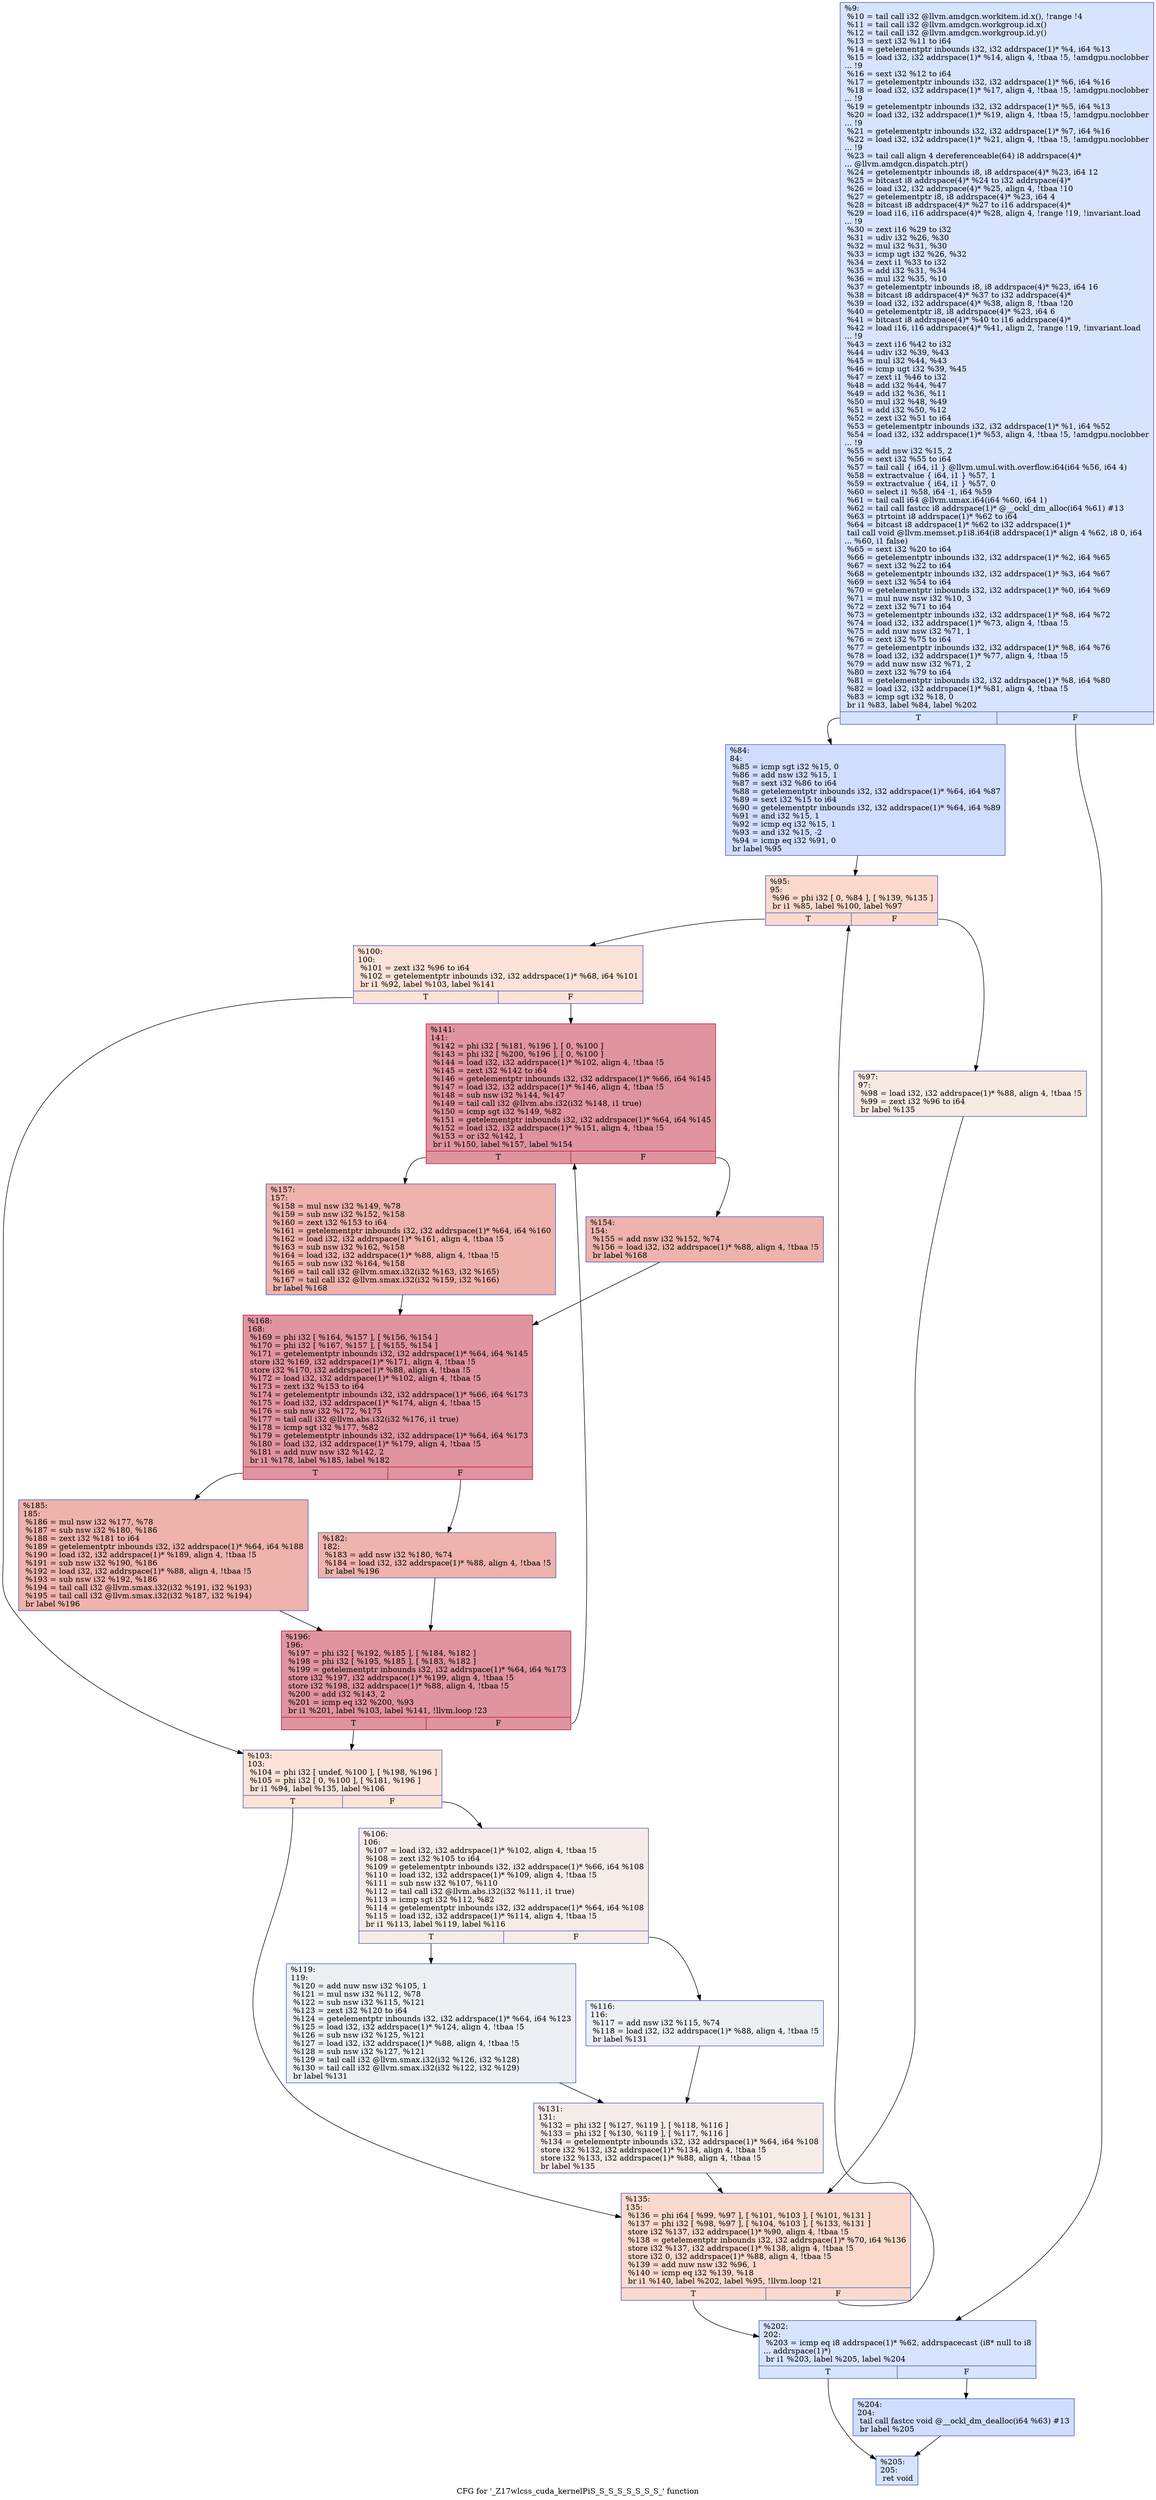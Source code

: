digraph "CFG for '_Z17wlcss_cuda_kernelPiS_S_S_S_S_S_S_S_' function" {
	label="CFG for '_Z17wlcss_cuda_kernelPiS_S_S_S_S_S_S_S_' function";

	Node0x59b1bc0 [shape=record,color="#3d50c3ff", style=filled, fillcolor="#a5c3fe70",label="{%9:\l  %10 = tail call i32 @llvm.amdgcn.workitem.id.x(), !range !4\l  %11 = tail call i32 @llvm.amdgcn.workgroup.id.x()\l  %12 = tail call i32 @llvm.amdgcn.workgroup.id.y()\l  %13 = sext i32 %11 to i64\l  %14 = getelementptr inbounds i32, i32 addrspace(1)* %4, i64 %13\l  %15 = load i32, i32 addrspace(1)* %14, align 4, !tbaa !5, !amdgpu.noclobber\l... !9\l  %16 = sext i32 %12 to i64\l  %17 = getelementptr inbounds i32, i32 addrspace(1)* %6, i64 %16\l  %18 = load i32, i32 addrspace(1)* %17, align 4, !tbaa !5, !amdgpu.noclobber\l... !9\l  %19 = getelementptr inbounds i32, i32 addrspace(1)* %5, i64 %13\l  %20 = load i32, i32 addrspace(1)* %19, align 4, !tbaa !5, !amdgpu.noclobber\l... !9\l  %21 = getelementptr inbounds i32, i32 addrspace(1)* %7, i64 %16\l  %22 = load i32, i32 addrspace(1)* %21, align 4, !tbaa !5, !amdgpu.noclobber\l... !9\l  %23 = tail call align 4 dereferenceable(64) i8 addrspace(4)*\l... @llvm.amdgcn.dispatch.ptr()\l  %24 = getelementptr inbounds i8, i8 addrspace(4)* %23, i64 12\l  %25 = bitcast i8 addrspace(4)* %24 to i32 addrspace(4)*\l  %26 = load i32, i32 addrspace(4)* %25, align 4, !tbaa !10\l  %27 = getelementptr i8, i8 addrspace(4)* %23, i64 4\l  %28 = bitcast i8 addrspace(4)* %27 to i16 addrspace(4)*\l  %29 = load i16, i16 addrspace(4)* %28, align 4, !range !19, !invariant.load\l... !9\l  %30 = zext i16 %29 to i32\l  %31 = udiv i32 %26, %30\l  %32 = mul i32 %31, %30\l  %33 = icmp ugt i32 %26, %32\l  %34 = zext i1 %33 to i32\l  %35 = add i32 %31, %34\l  %36 = mul i32 %35, %10\l  %37 = getelementptr inbounds i8, i8 addrspace(4)* %23, i64 16\l  %38 = bitcast i8 addrspace(4)* %37 to i32 addrspace(4)*\l  %39 = load i32, i32 addrspace(4)* %38, align 8, !tbaa !20\l  %40 = getelementptr i8, i8 addrspace(4)* %23, i64 6\l  %41 = bitcast i8 addrspace(4)* %40 to i16 addrspace(4)*\l  %42 = load i16, i16 addrspace(4)* %41, align 2, !range !19, !invariant.load\l... !9\l  %43 = zext i16 %42 to i32\l  %44 = udiv i32 %39, %43\l  %45 = mul i32 %44, %43\l  %46 = icmp ugt i32 %39, %45\l  %47 = zext i1 %46 to i32\l  %48 = add i32 %44, %47\l  %49 = add i32 %36, %11\l  %50 = mul i32 %48, %49\l  %51 = add i32 %50, %12\l  %52 = zext i32 %51 to i64\l  %53 = getelementptr inbounds i32, i32 addrspace(1)* %1, i64 %52\l  %54 = load i32, i32 addrspace(1)* %53, align 4, !tbaa !5, !amdgpu.noclobber\l... !9\l  %55 = add nsw i32 %15, 2\l  %56 = sext i32 %55 to i64\l  %57 = tail call \{ i64, i1 \} @llvm.umul.with.overflow.i64(i64 %56, i64 4)\l  %58 = extractvalue \{ i64, i1 \} %57, 1\l  %59 = extractvalue \{ i64, i1 \} %57, 0\l  %60 = select i1 %58, i64 -1, i64 %59\l  %61 = tail call i64 @llvm.umax.i64(i64 %60, i64 1)\l  %62 = tail call fastcc i8 addrspace(1)* @__ockl_dm_alloc(i64 %61) #13\l  %63 = ptrtoint i8 addrspace(1)* %62 to i64\l  %64 = bitcast i8 addrspace(1)* %62 to i32 addrspace(1)*\l  tail call void @llvm.memset.p1i8.i64(i8 addrspace(1)* align 4 %62, i8 0, i64\l... %60, i1 false)\l  %65 = sext i32 %20 to i64\l  %66 = getelementptr inbounds i32, i32 addrspace(1)* %2, i64 %65\l  %67 = sext i32 %22 to i64\l  %68 = getelementptr inbounds i32, i32 addrspace(1)* %3, i64 %67\l  %69 = sext i32 %54 to i64\l  %70 = getelementptr inbounds i32, i32 addrspace(1)* %0, i64 %69\l  %71 = mul nuw nsw i32 %10, 3\l  %72 = zext i32 %71 to i64\l  %73 = getelementptr inbounds i32, i32 addrspace(1)* %8, i64 %72\l  %74 = load i32, i32 addrspace(1)* %73, align 4, !tbaa !5\l  %75 = add nuw nsw i32 %71, 1\l  %76 = zext i32 %75 to i64\l  %77 = getelementptr inbounds i32, i32 addrspace(1)* %8, i64 %76\l  %78 = load i32, i32 addrspace(1)* %77, align 4, !tbaa !5\l  %79 = add nuw nsw i32 %71, 2\l  %80 = zext i32 %79 to i64\l  %81 = getelementptr inbounds i32, i32 addrspace(1)* %8, i64 %80\l  %82 = load i32, i32 addrspace(1)* %81, align 4, !tbaa !5\l  %83 = icmp sgt i32 %18, 0\l  br i1 %83, label %84, label %202\l|{<s0>T|<s1>F}}"];
	Node0x59b1bc0:s0 -> Node0x59b7e80;
	Node0x59b1bc0:s1 -> Node0x59b7f10;
	Node0x59b7e80 [shape=record,color="#3d50c3ff", style=filled, fillcolor="#93b5fe70",label="{%84:\l84:                                               \l  %85 = icmp sgt i32 %15, 0\l  %86 = add nsw i32 %15, 1\l  %87 = sext i32 %86 to i64\l  %88 = getelementptr inbounds i32, i32 addrspace(1)* %64, i64 %87\l  %89 = sext i32 %15 to i64\l  %90 = getelementptr inbounds i32, i32 addrspace(1)* %64, i64 %89\l  %91 = and i32 %15, 1\l  %92 = icmp eq i32 %15, 1\l  %93 = and i32 %15, -2\l  %94 = icmp eq i32 %91, 0\l  br label %95\l}"];
	Node0x59b7e80 -> Node0x59b85d0;
	Node0x59b85d0 [shape=record,color="#3d50c3ff", style=filled, fillcolor="#f7ac8e70",label="{%95:\l95:                                               \l  %96 = phi i32 [ 0, %84 ], [ %139, %135 ]\l  br i1 %85, label %100, label %97\l|{<s0>T|<s1>F}}"];
	Node0x59b85d0:s0 -> Node0x59b8800;
	Node0x59b85d0:s1 -> Node0x59b8890;
	Node0x59b8890 [shape=record,color="#3d50c3ff", style=filled, fillcolor="#eed0c070",label="{%97:\l97:                                               \l  %98 = load i32, i32 addrspace(1)* %88, align 4, !tbaa !5\l  %99 = zext i32 %96 to i64\l  br label %135\l}"];
	Node0x59b8890 -> Node0x59b86c0;
	Node0x59b8800 [shape=record,color="#3d50c3ff", style=filled, fillcolor="#f6bfa670",label="{%100:\l100:                                              \l  %101 = zext i32 %96 to i64\l  %102 = getelementptr inbounds i32, i32 addrspace(1)* %68, i64 %101\l  br i1 %92, label %103, label %141\l|{<s0>T|<s1>F}}"];
	Node0x59b8800:s0 -> Node0x59b8c60;
	Node0x59b8800:s1 -> Node0x59b8cb0;
	Node0x59b8c60 [shape=record,color="#3d50c3ff", style=filled, fillcolor="#f6bfa670",label="{%103:\l103:                                              \l  %104 = phi i32 [ undef, %100 ], [ %198, %196 ]\l  %105 = phi i32 [ 0, %100 ], [ %181, %196 ]\l  br i1 %94, label %135, label %106\l|{<s0>T|<s1>F}}"];
	Node0x59b8c60:s0 -> Node0x59b86c0;
	Node0x59b8c60:s1 -> Node0x59b9420;
	Node0x59b9420 [shape=record,color="#3d50c3ff", style=filled, fillcolor="#ead5c970",label="{%106:\l106:                                              \l  %107 = load i32, i32 addrspace(1)* %102, align 4, !tbaa !5\l  %108 = zext i32 %105 to i64\l  %109 = getelementptr inbounds i32, i32 addrspace(1)* %66, i64 %108\l  %110 = load i32, i32 addrspace(1)* %109, align 4, !tbaa !5\l  %111 = sub nsw i32 %107, %110\l  %112 = tail call i32 @llvm.abs.i32(i32 %111, i1 true)\l  %113 = icmp sgt i32 %112, %82\l  %114 = getelementptr inbounds i32, i32 addrspace(1)* %64, i64 %108\l  %115 = load i32, i32 addrspace(1)* %114, align 4, !tbaa !5\l  br i1 %113, label %119, label %116\l|{<s0>T|<s1>F}}"];
	Node0x59b9420:s0 -> Node0x59b9c00;
	Node0x59b9420:s1 -> Node0x59b9c90;
	Node0x59b9c90 [shape=record,color="#3d50c3ff", style=filled, fillcolor="#d4dbe670",label="{%116:\l116:                                              \l  %117 = add nsw i32 %115, %74\l  %118 = load i32, i32 addrspace(1)* %88, align 4, !tbaa !5\l  br label %131\l}"];
	Node0x59b9c90 -> Node0x59b9ed0;
	Node0x59b9c00 [shape=record,color="#3d50c3ff", style=filled, fillcolor="#d4dbe670",label="{%119:\l119:                                              \l  %120 = add nuw nsw i32 %105, 1\l  %121 = mul nsw i32 %112, %78\l  %122 = sub nsw i32 %115, %121\l  %123 = zext i32 %120 to i64\l  %124 = getelementptr inbounds i32, i32 addrspace(1)* %64, i64 %123\l  %125 = load i32, i32 addrspace(1)* %124, align 4, !tbaa !5\l  %126 = sub nsw i32 %125, %121\l  %127 = load i32, i32 addrspace(1)* %88, align 4, !tbaa !5\l  %128 = sub nsw i32 %127, %121\l  %129 = tail call i32 @llvm.smax.i32(i32 %126, i32 %128)\l  %130 = tail call i32 @llvm.smax.i32(i32 %122, i32 %129)\l  br label %131\l}"];
	Node0x59b9c00 -> Node0x59b9ed0;
	Node0x59b9ed0 [shape=record,color="#3d50c3ff", style=filled, fillcolor="#ead5c970",label="{%131:\l131:                                              \l  %132 = phi i32 [ %127, %119 ], [ %118, %116 ]\l  %133 = phi i32 [ %130, %119 ], [ %117, %116 ]\l  %134 = getelementptr inbounds i32, i32 addrspace(1)* %64, i64 %108\l  store i32 %132, i32 addrspace(1)* %134, align 4, !tbaa !5\l  store i32 %133, i32 addrspace(1)* %88, align 4, !tbaa !5\l  br label %135\l}"];
	Node0x59b9ed0 -> Node0x59b86c0;
	Node0x59b86c0 [shape=record,color="#3d50c3ff", style=filled, fillcolor="#f7ac8e70",label="{%135:\l135:                                              \l  %136 = phi i64 [ %99, %97 ], [ %101, %103 ], [ %101, %131 ]\l  %137 = phi i32 [ %98, %97 ], [ %104, %103 ], [ %133, %131 ]\l  store i32 %137, i32 addrspace(1)* %90, align 4, !tbaa !5\l  %138 = getelementptr inbounds i32, i32 addrspace(1)* %70, i64 %136\l  store i32 %137, i32 addrspace(1)* %138, align 4, !tbaa !5\l  store i32 0, i32 addrspace(1)* %88, align 4, !tbaa !5\l  %139 = add nuw nsw i32 %96, 1\l  %140 = icmp eq i32 %139, %18\l  br i1 %140, label %202, label %95, !llvm.loop !21\l|{<s0>T|<s1>F}}"];
	Node0x59b86c0:s0 -> Node0x59b7f10;
	Node0x59b86c0:s1 -> Node0x59b85d0;
	Node0x59b8cb0 [shape=record,color="#b70d28ff", style=filled, fillcolor="#b70d2870",label="{%141:\l141:                                              \l  %142 = phi i32 [ %181, %196 ], [ 0, %100 ]\l  %143 = phi i32 [ %200, %196 ], [ 0, %100 ]\l  %144 = load i32, i32 addrspace(1)* %102, align 4, !tbaa !5\l  %145 = zext i32 %142 to i64\l  %146 = getelementptr inbounds i32, i32 addrspace(1)* %66, i64 %145\l  %147 = load i32, i32 addrspace(1)* %146, align 4, !tbaa !5\l  %148 = sub nsw i32 %144, %147\l  %149 = tail call i32 @llvm.abs.i32(i32 %148, i1 true)\l  %150 = icmp sgt i32 %149, %82\l  %151 = getelementptr inbounds i32, i32 addrspace(1)* %64, i64 %145\l  %152 = load i32, i32 addrspace(1)* %151, align 4, !tbaa !5\l  %153 = or i32 %142, 1\l  br i1 %150, label %157, label %154\l|{<s0>T|<s1>F}}"];
	Node0x59b8cb0:s0 -> Node0x59bbd00;
	Node0x59b8cb0:s1 -> Node0x59bbd50;
	Node0x59bbd50 [shape=record,color="#3d50c3ff", style=filled, fillcolor="#d6524470",label="{%154:\l154:                                              \l  %155 = add nsw i32 %152, %74\l  %156 = load i32, i32 addrspace(1)* %88, align 4, !tbaa !5\l  br label %168\l}"];
	Node0x59bbd50 -> Node0x59bbf90;
	Node0x59bbd00 [shape=record,color="#3d50c3ff", style=filled, fillcolor="#d6524470",label="{%157:\l157:                                              \l  %158 = mul nsw i32 %149, %78\l  %159 = sub nsw i32 %152, %158\l  %160 = zext i32 %153 to i64\l  %161 = getelementptr inbounds i32, i32 addrspace(1)* %64, i64 %160\l  %162 = load i32, i32 addrspace(1)* %161, align 4, !tbaa !5\l  %163 = sub nsw i32 %162, %158\l  %164 = load i32, i32 addrspace(1)* %88, align 4, !tbaa !5\l  %165 = sub nsw i32 %164, %158\l  %166 = tail call i32 @llvm.smax.i32(i32 %163, i32 %165)\l  %167 = tail call i32 @llvm.smax.i32(i32 %159, i32 %166)\l  br label %168\l}"];
	Node0x59bbd00 -> Node0x59bbf90;
	Node0x59bbf90 [shape=record,color="#b70d28ff", style=filled, fillcolor="#b70d2870",label="{%168:\l168:                                              \l  %169 = phi i32 [ %164, %157 ], [ %156, %154 ]\l  %170 = phi i32 [ %167, %157 ], [ %155, %154 ]\l  %171 = getelementptr inbounds i32, i32 addrspace(1)* %64, i64 %145\l  store i32 %169, i32 addrspace(1)* %171, align 4, !tbaa !5\l  store i32 %170, i32 addrspace(1)* %88, align 4, !tbaa !5\l  %172 = load i32, i32 addrspace(1)* %102, align 4, !tbaa !5\l  %173 = zext i32 %153 to i64\l  %174 = getelementptr inbounds i32, i32 addrspace(1)* %66, i64 %173\l  %175 = load i32, i32 addrspace(1)* %174, align 4, !tbaa !5\l  %176 = sub nsw i32 %172, %175\l  %177 = tail call i32 @llvm.abs.i32(i32 %176, i1 true)\l  %178 = icmp sgt i32 %177, %82\l  %179 = getelementptr inbounds i32, i32 addrspace(1)* %64, i64 %173\l  %180 = load i32, i32 addrspace(1)* %179, align 4, !tbaa !5\l  %181 = add nuw nsw i32 %142, 2\l  br i1 %178, label %185, label %182\l|{<s0>T|<s1>F}}"];
	Node0x59bbf90:s0 -> Node0x59bcff0;
	Node0x59bbf90:s1 -> Node0x59bd040;
	Node0x59bd040 [shape=record,color="#3d50c3ff", style=filled, fillcolor="#d6524470",label="{%182:\l182:                                              \l  %183 = add nsw i32 %180, %74\l  %184 = load i32, i32 addrspace(1)* %88, align 4, !tbaa !5\l  br label %196\l}"];
	Node0x59bd040 -> Node0x59b91c0;
	Node0x59bcff0 [shape=record,color="#3d50c3ff", style=filled, fillcolor="#d6524470",label="{%185:\l185:                                              \l  %186 = mul nsw i32 %177, %78\l  %187 = sub nsw i32 %180, %186\l  %188 = zext i32 %181 to i64\l  %189 = getelementptr inbounds i32, i32 addrspace(1)* %64, i64 %188\l  %190 = load i32, i32 addrspace(1)* %189, align 4, !tbaa !5\l  %191 = sub nsw i32 %190, %186\l  %192 = load i32, i32 addrspace(1)* %88, align 4, !tbaa !5\l  %193 = sub nsw i32 %192, %186\l  %194 = tail call i32 @llvm.smax.i32(i32 %191, i32 %193)\l  %195 = tail call i32 @llvm.smax.i32(i32 %187, i32 %194)\l  br label %196\l}"];
	Node0x59bcff0 -> Node0x59b91c0;
	Node0x59b91c0 [shape=record,color="#b70d28ff", style=filled, fillcolor="#b70d2870",label="{%196:\l196:                                              \l  %197 = phi i32 [ %192, %185 ], [ %184, %182 ]\l  %198 = phi i32 [ %195, %185 ], [ %183, %182 ]\l  %199 = getelementptr inbounds i32, i32 addrspace(1)* %64, i64 %173\l  store i32 %197, i32 addrspace(1)* %199, align 4, !tbaa !5\l  store i32 %198, i32 addrspace(1)* %88, align 4, !tbaa !5\l  %200 = add i32 %143, 2\l  %201 = icmp eq i32 %200, %93\l  br i1 %201, label %103, label %141, !llvm.loop !23\l|{<s0>T|<s1>F}}"];
	Node0x59b91c0:s0 -> Node0x59b8c60;
	Node0x59b91c0:s1 -> Node0x59b8cb0;
	Node0x59b7f10 [shape=record,color="#3d50c3ff", style=filled, fillcolor="#a5c3fe70",label="{%202:\l202:                                              \l  %203 = icmp eq i8 addrspace(1)* %62, addrspacecast (i8* null to i8\l... addrspace(1)*)\l  br i1 %203, label %205, label %204\l|{<s0>T|<s1>F}}"];
	Node0x59b7f10:s0 -> Node0x59b9300;
	Node0x59b7f10:s1 -> Node0x59be590;
	Node0x59be590 [shape=record,color="#3d50c3ff", style=filled, fillcolor="#93b5fe70",label="{%204:\l204:                                              \l  tail call fastcc void @__ockl_dm_dealloc(i64 %63) #13\l  br label %205\l}"];
	Node0x59be590 -> Node0x59b9300;
	Node0x59b9300 [shape=record,color="#3d50c3ff", style=filled, fillcolor="#a5c3fe70",label="{%205:\l205:                                              \l  ret void\l}"];
}
